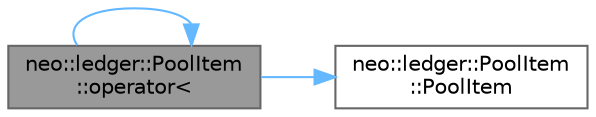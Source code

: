 digraph "neo::ledger::PoolItem::operator&lt;"
{
 // LATEX_PDF_SIZE
  bgcolor="transparent";
  edge [fontname=Helvetica,fontsize=10,labelfontname=Helvetica,labelfontsize=10];
  node [fontname=Helvetica,fontsize=10,shape=box,height=0.2,width=0.4];
  rankdir="LR";
  Node1 [id="Node000001",label="neo::ledger::PoolItem\l::operator\<",height=0.2,width=0.4,color="gray40", fillcolor="grey60", style="filled", fontcolor="black",tooltip="Comparison operator for priority ordering."];
  Node1 -> Node1 [id="edge3_Node000001_Node000001",color="steelblue1",style="solid",tooltip=" "];
  Node1 -> Node2 [id="edge4_Node000001_Node000002",color="steelblue1",style="solid",tooltip=" "];
  Node2 [id="Node000002",label="neo::ledger::PoolItem\l::PoolItem",height=0.2,width=0.4,color="grey40", fillcolor="white", style="filled",URL="$classneo_1_1ledger_1_1_pool_item.html#a889731516273afa60bd2cfe15876613c",tooltip="Default constructor."];
}

